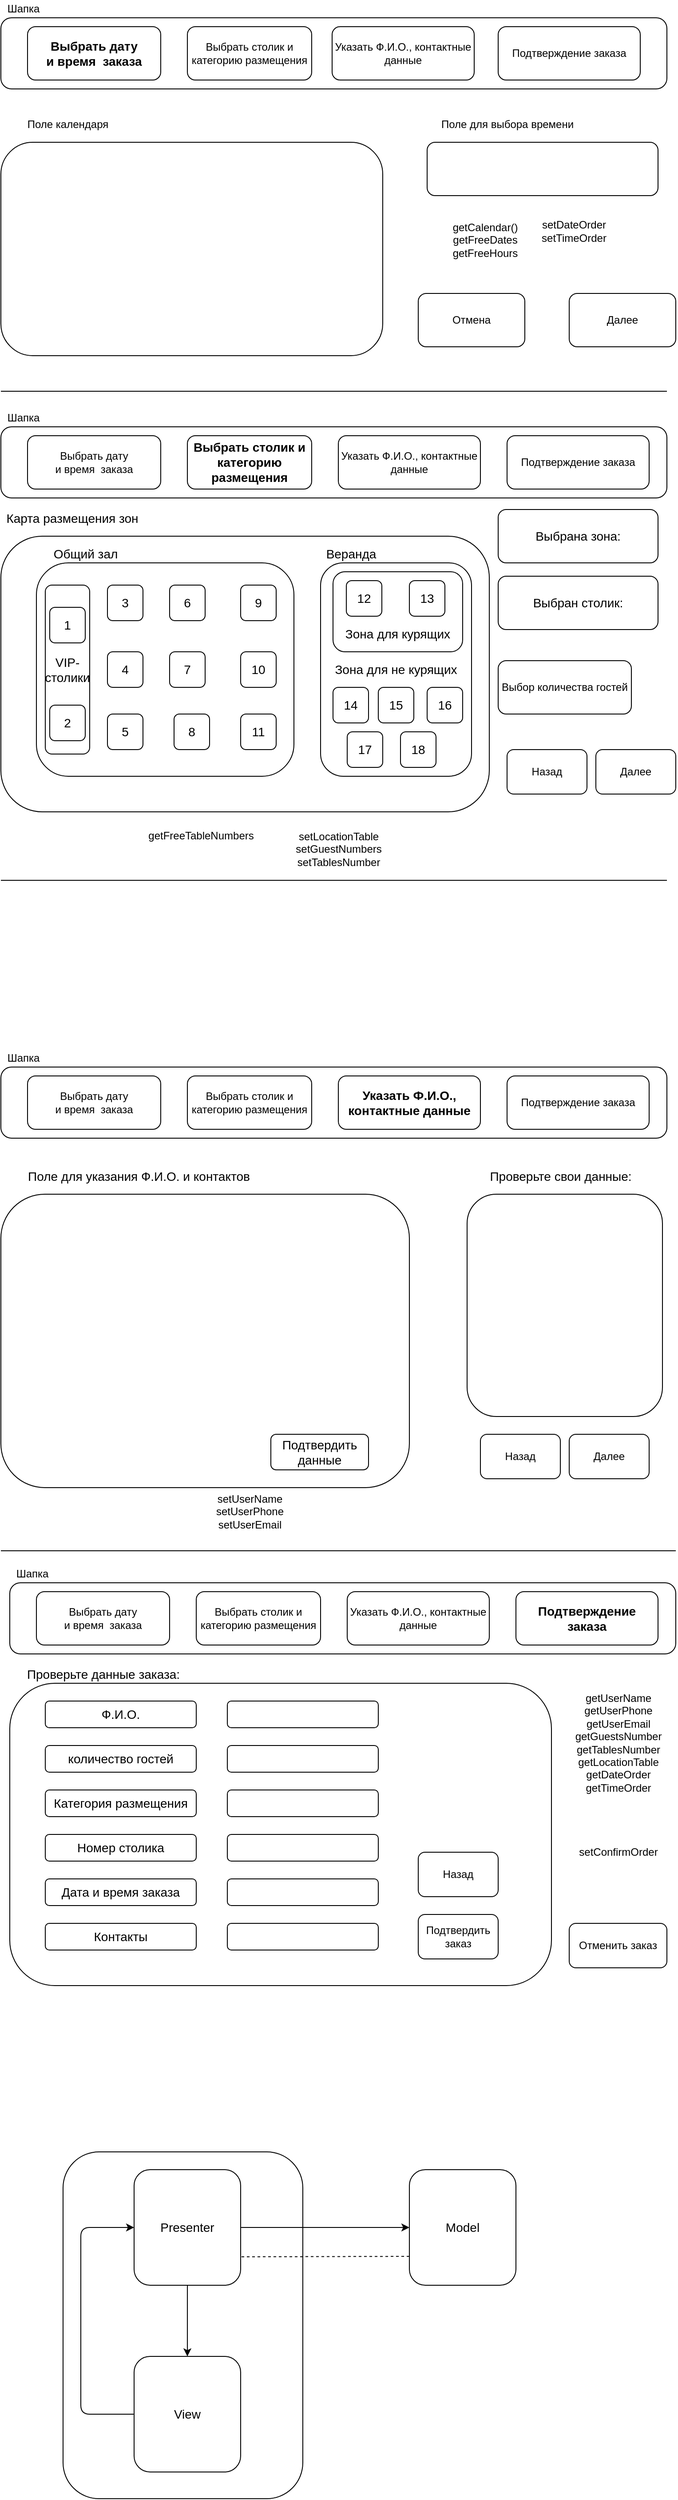 <mxfile>
    <diagram id="w9d65mFprSii6VmmVjMo" name="Страница 1">
        <mxGraphModel dx="860" dy="478" grid="1" gridSize="10" guides="1" tooltips="1" connect="1" arrows="1" fold="1" page="1" pageScale="1" pageWidth="827" pageHeight="1169" math="0" shadow="0">
            <root>
                <mxCell id="0"/>
                <mxCell id="1" parent="0"/>
                <mxCell id="13" value="" style="rounded=1;whiteSpace=wrap;html=1;fontSize=12;" parent="1" vertex="1">
                    <mxGeometry x="40" y="170" width="430" height="240" as="geometry"/>
                </mxCell>
                <mxCell id="14" value="Поле календаря" style="text;html=1;align=center;verticalAlign=middle;resizable=0;points=[];autosize=1;strokeColor=none;fillColor=none;fontSize=12;" parent="1" vertex="1">
                    <mxGeometry x="60" y="140" width="110" height="20" as="geometry"/>
                </mxCell>
                <mxCell id="15" value="" style="rounded=1;whiteSpace=wrap;html=1;fontSize=12;" parent="1" vertex="1">
                    <mxGeometry x="520" y="170" width="260" height="60" as="geometry"/>
                </mxCell>
                <mxCell id="16" value="Поле для выбора времени" style="text;html=1;align=center;verticalAlign=middle;resizable=0;points=[];autosize=1;strokeColor=none;fillColor=none;fontSize=12;" parent="1" vertex="1">
                    <mxGeometry x="530" y="140" width="160" height="20" as="geometry"/>
                </mxCell>
                <mxCell id="17" value="Далее" style="rounded=1;whiteSpace=wrap;html=1;fontSize=12;" parent="1" vertex="1">
                    <mxGeometry x="680" y="340" width="120" height="60" as="geometry"/>
                </mxCell>
                <mxCell id="18" value="Отмена" style="rounded=1;whiteSpace=wrap;html=1;fontSize=12;" parent="1" vertex="1">
                    <mxGeometry x="510" y="340" width="120" height="60" as="geometry"/>
                </mxCell>
                <mxCell id="19" value="" style="endArrow=none;html=1;fontSize=12;" parent="1" edge="1">
                    <mxGeometry width="50" height="50" relative="1" as="geometry">
                        <mxPoint x="40" y="450" as="sourcePoint"/>
                        <mxPoint x="790" y="450" as="targetPoint"/>
                    </mxGeometry>
                </mxCell>
                <mxCell id="20" value="" style="group" parent="1" vertex="1" connectable="0">
                    <mxGeometry x="40" y="10" width="750" height="100" as="geometry"/>
                </mxCell>
                <mxCell id="4" value="" style="rounded=1;whiteSpace=wrap;html=1;" parent="20" vertex="1">
                    <mxGeometry y="20" width="750" height="80" as="geometry"/>
                </mxCell>
                <mxCell id="5" value="Шапка" style="text;html=1;align=center;verticalAlign=middle;resizable=0;points=[];autosize=1;strokeColor=none;fillColor=none;" parent="20" vertex="1">
                    <mxGeometry width="50" height="20" as="geometry"/>
                </mxCell>
                <mxCell id="8" value="Выбрать дату&lt;br style=&quot;font-size: 14px;&quot;&gt;и время&amp;nbsp; заказа" style="rounded=1;whiteSpace=wrap;html=1;fontStyle=1;fontSize=14;" parent="20" vertex="1">
                    <mxGeometry x="30" y="30" width="150" height="60" as="geometry"/>
                </mxCell>
                <mxCell id="10" value="Выбрать столик и категорию размещения" style="rounded=1;whiteSpace=wrap;html=1;fontStyle=0;fontSize=12;" parent="20" vertex="1">
                    <mxGeometry x="210" y="30" width="140" height="60" as="geometry"/>
                </mxCell>
                <mxCell id="11" value="Указать Ф.И.О., контактные данные" style="rounded=1;whiteSpace=wrap;html=1;fontStyle=0;fontSize=12;" parent="20" vertex="1">
                    <mxGeometry x="373" y="30" width="160" height="60" as="geometry"/>
                </mxCell>
                <mxCell id="70" value="Подтверждение заказа" style="rounded=1;whiteSpace=wrap;html=1;fontStyle=0;fontSize=12;" parent="20" vertex="1">
                    <mxGeometry x="560" y="30" width="160" height="60" as="geometry"/>
                </mxCell>
                <mxCell id="21" value="" style="group" parent="1" vertex="1" connectable="0">
                    <mxGeometry x="40" y="470" width="750" height="100" as="geometry"/>
                </mxCell>
                <mxCell id="22" value="" style="rounded=1;whiteSpace=wrap;html=1;" parent="21" vertex="1">
                    <mxGeometry y="20" width="750" height="80" as="geometry"/>
                </mxCell>
                <mxCell id="23" value="Шапка" style="text;html=1;align=center;verticalAlign=middle;resizable=0;points=[];autosize=1;strokeColor=none;fillColor=none;" parent="21" vertex="1">
                    <mxGeometry width="50" height="20" as="geometry"/>
                </mxCell>
                <mxCell id="24" value="Выбрать дату&lt;br style=&quot;font-size: 12px;&quot;&gt;и время&amp;nbsp; заказа" style="rounded=1;whiteSpace=wrap;html=1;fontStyle=0;fontSize=12;" parent="21" vertex="1">
                    <mxGeometry x="30" y="30" width="150" height="60" as="geometry"/>
                </mxCell>
                <mxCell id="25" value="Выбрать столик и категорию размещения" style="rounded=1;whiteSpace=wrap;html=1;fontStyle=1;fontSize=14;" parent="21" vertex="1">
                    <mxGeometry x="210" y="30" width="140" height="60" as="geometry"/>
                </mxCell>
                <mxCell id="26" value="Указать Ф.И.О., контактные данные" style="rounded=1;whiteSpace=wrap;html=1;fontStyle=0;fontSize=12;" parent="21" vertex="1">
                    <mxGeometry x="380" y="30" width="160" height="60" as="geometry"/>
                </mxCell>
                <mxCell id="71" value="Подтверждение заказа" style="rounded=1;whiteSpace=wrap;html=1;fontStyle=0;fontSize=12;" parent="21" vertex="1">
                    <mxGeometry x="570" y="30" width="160" height="60" as="geometry"/>
                </mxCell>
                <mxCell id="28" value="" style="rounded=1;whiteSpace=wrap;html=1;fontSize=14;" parent="1" vertex="1">
                    <mxGeometry x="40" y="613" width="550" height="310" as="geometry"/>
                </mxCell>
                <mxCell id="29" value="Карта размещения зон" style="text;html=1;align=center;verticalAlign=middle;resizable=0;points=[];autosize=1;strokeColor=none;fillColor=none;fontSize=14;" parent="1" vertex="1">
                    <mxGeometry x="40" y="583" width="160" height="20" as="geometry"/>
                </mxCell>
                <mxCell id="30" value="" style="rounded=1;whiteSpace=wrap;html=1;fontSize=14;" parent="1" vertex="1">
                    <mxGeometry x="80" y="643" width="290" height="240" as="geometry"/>
                </mxCell>
                <mxCell id="32" value="Зона для не курящих" style="rounded=1;whiteSpace=wrap;html=1;fontSize=14;" parent="1" vertex="1">
                    <mxGeometry x="400" y="643" width="170" height="240" as="geometry"/>
                </mxCell>
                <mxCell id="33" value="&lt;br&gt;&lt;br&gt;&lt;br&gt;Зона для курящих" style="rounded=1;whiteSpace=wrap;html=1;fontSize=14;" parent="1" vertex="1">
                    <mxGeometry x="414" y="653" width="146" height="90" as="geometry"/>
                </mxCell>
                <mxCell id="35" value="Веранда" style="text;html=1;align=center;verticalAlign=middle;resizable=0;points=[];autosize=1;strokeColor=none;fillColor=none;fontSize=14;" parent="1" vertex="1">
                    <mxGeometry x="399" y="623" width="70" height="20" as="geometry"/>
                </mxCell>
                <mxCell id="36" value="Общий зал" style="text;html=1;align=center;verticalAlign=middle;resizable=0;points=[];autosize=1;strokeColor=none;fillColor=none;fontSize=14;" parent="1" vertex="1">
                    <mxGeometry x="90" y="623" width="90" height="20" as="geometry"/>
                </mxCell>
                <mxCell id="37" value="VIP- столики" style="rounded=1;whiteSpace=wrap;html=1;fontSize=14;" parent="1" vertex="1">
                    <mxGeometry x="90" y="668" width="50" height="190" as="geometry"/>
                </mxCell>
                <mxCell id="38" value="Выбрана зона:" style="rounded=1;whiteSpace=wrap;html=1;fontSize=14;" parent="1" vertex="1">
                    <mxGeometry x="600" y="583" width="180" height="60" as="geometry"/>
                </mxCell>
                <mxCell id="39" value="Выбран столик:" style="rounded=1;whiteSpace=wrap;html=1;fontSize=14;" parent="1" vertex="1">
                    <mxGeometry x="600" y="658" width="180" height="60" as="geometry"/>
                </mxCell>
                <mxCell id="40" value="3" style="rounded=1;whiteSpace=wrap;html=1;fontSize=14;" parent="1" vertex="1">
                    <mxGeometry x="160" y="668" width="40" height="40" as="geometry"/>
                </mxCell>
                <mxCell id="41" value="6" style="rounded=1;whiteSpace=wrap;html=1;fontSize=14;" parent="1" vertex="1">
                    <mxGeometry x="230" y="668" width="40" height="40" as="geometry"/>
                </mxCell>
                <mxCell id="42" value="9" style="rounded=1;whiteSpace=wrap;html=1;fontSize=14;" parent="1" vertex="1">
                    <mxGeometry x="310" y="668" width="40" height="40" as="geometry"/>
                </mxCell>
                <mxCell id="43" value="10" style="rounded=1;whiteSpace=wrap;html=1;fontSize=14;" parent="1" vertex="1">
                    <mxGeometry x="310" y="743" width="40" height="40" as="geometry"/>
                </mxCell>
                <mxCell id="44" value="7" style="rounded=1;whiteSpace=wrap;html=1;fontSize=14;" parent="1" vertex="1">
                    <mxGeometry x="230" y="743" width="40" height="40" as="geometry"/>
                </mxCell>
                <mxCell id="45" value="4" style="rounded=1;whiteSpace=wrap;html=1;fontSize=14;" parent="1" vertex="1">
                    <mxGeometry x="160" y="743" width="40" height="40" as="geometry"/>
                </mxCell>
                <mxCell id="46" value="5" style="rounded=1;whiteSpace=wrap;html=1;fontSize=14;" parent="1" vertex="1">
                    <mxGeometry x="160" y="813" width="40" height="40" as="geometry"/>
                </mxCell>
                <mxCell id="47" value="8" style="rounded=1;whiteSpace=wrap;html=1;fontSize=14;" parent="1" vertex="1">
                    <mxGeometry x="235" y="813" width="40" height="40" as="geometry"/>
                </mxCell>
                <mxCell id="48" value="11" style="rounded=1;whiteSpace=wrap;html=1;fontSize=14;" parent="1" vertex="1">
                    <mxGeometry x="310" y="813" width="40" height="40" as="geometry"/>
                </mxCell>
                <mxCell id="49" value="14" style="rounded=1;whiteSpace=wrap;html=1;fontSize=14;" parent="1" vertex="1">
                    <mxGeometry x="414" y="783" width="40" height="40" as="geometry"/>
                </mxCell>
                <mxCell id="50" value="15" style="rounded=1;whiteSpace=wrap;html=1;fontSize=14;" parent="1" vertex="1">
                    <mxGeometry x="465" y="783" width="40" height="40" as="geometry"/>
                </mxCell>
                <mxCell id="51" value="16" style="rounded=1;whiteSpace=wrap;html=1;fontSize=14;" parent="1" vertex="1">
                    <mxGeometry x="520" y="783" width="40" height="40" as="geometry"/>
                </mxCell>
                <mxCell id="52" value="18" style="rounded=1;whiteSpace=wrap;html=1;fontSize=14;" parent="1" vertex="1">
                    <mxGeometry x="490" y="833" width="40" height="40" as="geometry"/>
                </mxCell>
                <mxCell id="53" value="17" style="rounded=1;whiteSpace=wrap;html=1;fontSize=14;" parent="1" vertex="1">
                    <mxGeometry x="430" y="833" width="40" height="40" as="geometry"/>
                </mxCell>
                <mxCell id="54" value="12" style="rounded=1;whiteSpace=wrap;html=1;fontSize=14;" parent="1" vertex="1">
                    <mxGeometry x="429" y="663" width="40" height="40" as="geometry"/>
                </mxCell>
                <mxCell id="55" value="13" style="rounded=1;whiteSpace=wrap;html=1;fontSize=14;" parent="1" vertex="1">
                    <mxGeometry x="500" y="663" width="40" height="40" as="geometry"/>
                </mxCell>
                <mxCell id="57" value="1" style="rounded=1;whiteSpace=wrap;html=1;fontSize=14;" parent="1" vertex="1">
                    <mxGeometry x="95" y="693" width="40" height="40" as="geometry"/>
                </mxCell>
                <mxCell id="58" value="2" style="rounded=1;whiteSpace=wrap;html=1;fontSize=14;" parent="1" vertex="1">
                    <mxGeometry x="95" y="803" width="40" height="40" as="geometry"/>
                </mxCell>
                <mxCell id="59" value="Назад" style="rounded=1;whiteSpace=wrap;html=1;fontSize=12;" parent="1" vertex="1">
                    <mxGeometry x="610" y="853" width="90" height="50" as="geometry"/>
                </mxCell>
                <mxCell id="60" value="Далее" style="rounded=1;whiteSpace=wrap;html=1;fontSize=12;" parent="1" vertex="1">
                    <mxGeometry x="710" y="853" width="90" height="50" as="geometry"/>
                </mxCell>
                <mxCell id="61" value="" style="endArrow=none;html=1;fontSize=14;" parent="1" edge="1">
                    <mxGeometry width="50" height="50" relative="1" as="geometry">
                        <mxPoint x="40" y="1000" as="sourcePoint"/>
                        <mxPoint x="790" y="1000" as="targetPoint"/>
                    </mxGeometry>
                </mxCell>
                <mxCell id="63" value="" style="group" parent="1" vertex="1" connectable="0">
                    <mxGeometry x="40" y="1190" width="750" height="120" as="geometry"/>
                </mxCell>
                <mxCell id="64" value="" style="rounded=1;whiteSpace=wrap;html=1;" parent="63" vertex="1">
                    <mxGeometry y="20" width="750" height="80" as="geometry"/>
                </mxCell>
                <mxCell id="65" value="Шапка" style="text;html=1;align=center;verticalAlign=middle;resizable=0;points=[];autosize=1;strokeColor=none;fillColor=none;" parent="63" vertex="1">
                    <mxGeometry width="50" height="20" as="geometry"/>
                </mxCell>
                <mxCell id="66" value="Выбрать дату&lt;br style=&quot;font-size: 12px;&quot;&gt;и время&amp;nbsp; заказа" style="rounded=1;whiteSpace=wrap;html=1;fontStyle=0;fontSize=12;" parent="63" vertex="1">
                    <mxGeometry x="30" y="30" width="150" height="60" as="geometry"/>
                </mxCell>
                <mxCell id="67" value="Выбрать столик и категорию размещения" style="rounded=1;whiteSpace=wrap;html=1;fontStyle=0;fontSize=12;" parent="63" vertex="1">
                    <mxGeometry x="210" y="30" width="140" height="60" as="geometry"/>
                </mxCell>
                <mxCell id="68" value="&lt;font style=&quot;font-size: 14px&quot;&gt;&lt;b&gt;Указать Ф.И.О., контактные данные&lt;/b&gt;&lt;/font&gt;" style="rounded=1;whiteSpace=wrap;html=1;fontStyle=0;fontSize=12;" parent="63" vertex="1">
                    <mxGeometry x="380" y="30" width="160" height="60" as="geometry"/>
                </mxCell>
                <mxCell id="72" value="Подтверждение заказа" style="rounded=1;whiteSpace=wrap;html=1;fontStyle=0;fontSize=12;" parent="63" vertex="1">
                    <mxGeometry x="570" y="30" width="160" height="60" as="geometry"/>
                </mxCell>
                <mxCell id="27" value="Выбор количества гостей" style="rounded=1;whiteSpace=wrap;html=1;fontStyle=0;fontSize=12;" parent="1" vertex="1">
                    <mxGeometry x="600" y="753" width="150" height="60" as="geometry"/>
                </mxCell>
                <mxCell id="73" value="" style="rounded=1;whiteSpace=wrap;html=1;fontSize=14;" parent="1" vertex="1">
                    <mxGeometry x="40" y="1353" width="460" height="330" as="geometry"/>
                </mxCell>
                <mxCell id="74" value="Поле для указания Ф.И.О. и контактов" style="text;html=1;align=center;verticalAlign=middle;resizable=0;points=[];autosize=1;strokeColor=none;fillColor=none;fontSize=14;" parent="1" vertex="1">
                    <mxGeometry x="60" y="1323" width="270" height="20" as="geometry"/>
                </mxCell>
                <mxCell id="75" value="Подтвердить данные" style="rounded=1;whiteSpace=wrap;html=1;fontSize=14;" parent="1" vertex="1">
                    <mxGeometry x="344" y="1623" width="110" height="40" as="geometry"/>
                </mxCell>
                <mxCell id="76" value="Назад" style="rounded=1;whiteSpace=wrap;html=1;fontSize=12;" parent="1" vertex="1">
                    <mxGeometry x="580" y="1623" width="90" height="50" as="geometry"/>
                </mxCell>
                <mxCell id="77" value="Далее" style="rounded=1;whiteSpace=wrap;html=1;fontSize=12;" parent="1" vertex="1">
                    <mxGeometry x="680" y="1623" width="90" height="50" as="geometry"/>
                </mxCell>
                <mxCell id="78" value="" style="rounded=1;whiteSpace=wrap;html=1;fontSize=14;" parent="1" vertex="1">
                    <mxGeometry x="565" y="1353" width="220" height="250" as="geometry"/>
                </mxCell>
                <mxCell id="79" value="Проверьте свои данные:" style="text;html=1;align=center;verticalAlign=middle;resizable=0;points=[];autosize=1;strokeColor=none;fillColor=none;fontSize=14;" parent="1" vertex="1">
                    <mxGeometry x="580" y="1323" width="180" height="20" as="geometry"/>
                </mxCell>
                <mxCell id="80" value="" style="group" parent="1" vertex="1" connectable="0">
                    <mxGeometry x="50" y="1770" width="750" height="120" as="geometry"/>
                </mxCell>
                <mxCell id="81" value="" style="rounded=1;whiteSpace=wrap;html=1;" parent="80" vertex="1">
                    <mxGeometry y="20" width="750" height="80" as="geometry"/>
                </mxCell>
                <mxCell id="82" value="Шапка" style="text;html=1;align=center;verticalAlign=middle;resizable=0;points=[];autosize=1;strokeColor=none;fillColor=none;" parent="80" vertex="1">
                    <mxGeometry width="50" height="20" as="geometry"/>
                </mxCell>
                <mxCell id="83" value="Выбрать дату&lt;br style=&quot;font-size: 12px;&quot;&gt;и время&amp;nbsp; заказа" style="rounded=1;whiteSpace=wrap;html=1;fontStyle=0;fontSize=12;" parent="80" vertex="1">
                    <mxGeometry x="30" y="30" width="150" height="60" as="geometry"/>
                </mxCell>
                <mxCell id="84" value="Выбрать столик и категорию размещения" style="rounded=1;whiteSpace=wrap;html=1;fontStyle=0;fontSize=12;" parent="80" vertex="1">
                    <mxGeometry x="210" y="30" width="140" height="60" as="geometry"/>
                </mxCell>
                <mxCell id="85" value="&lt;font style=&quot;font-size: 12px;&quot;&gt;&lt;span style=&quot;font-size: 12px;&quot;&gt;Указать Ф.И.О., контактные данные&lt;/span&gt;&lt;/font&gt;" style="rounded=1;whiteSpace=wrap;html=1;fontStyle=0;fontSize=12;" parent="80" vertex="1">
                    <mxGeometry x="380" y="30" width="160" height="60" as="geometry"/>
                </mxCell>
                <mxCell id="86" value="&lt;b&gt;&lt;font style=&quot;font-size: 14px&quot;&gt;Подтверждение заказа&lt;/font&gt;&lt;/b&gt;" style="rounded=1;whiteSpace=wrap;html=1;fontStyle=0;fontSize=12;" parent="80" vertex="1">
                    <mxGeometry x="570" y="30" width="160" height="60" as="geometry"/>
                </mxCell>
                <mxCell id="87" value="" style="endArrow=none;html=1;fontSize=14;" parent="1" edge="1">
                    <mxGeometry width="50" height="50" relative="1" as="geometry">
                        <mxPoint x="40" y="1754" as="sourcePoint"/>
                        <mxPoint x="800" y="1754" as="targetPoint"/>
                    </mxGeometry>
                </mxCell>
                <mxCell id="88" value="" style="rounded=1;whiteSpace=wrap;html=1;fontSize=14;" parent="1" vertex="1">
                    <mxGeometry x="50" y="1903" width="610" height="340" as="geometry"/>
                </mxCell>
                <mxCell id="89" value="Проверьте данные заказа:" style="text;html=1;align=center;verticalAlign=middle;resizable=0;points=[];autosize=1;strokeColor=none;fillColor=none;fontSize=14;" parent="1" vertex="1">
                    <mxGeometry x="60" y="1883" width="190" height="20" as="geometry"/>
                </mxCell>
                <mxCell id="90" value="" style="rounded=1;whiteSpace=wrap;html=1;fontSize=14;" parent="1" vertex="1">
                    <mxGeometry x="295" y="1923" width="170" height="30" as="geometry"/>
                </mxCell>
                <mxCell id="91" value="" style="rounded=1;whiteSpace=wrap;html=1;fontSize=14;" parent="1" vertex="1">
                    <mxGeometry x="295" y="1973" width="170" height="30" as="geometry"/>
                </mxCell>
                <mxCell id="92" value="" style="rounded=1;whiteSpace=wrap;html=1;fontSize=14;" parent="1" vertex="1">
                    <mxGeometry x="295" y="2023" width="170" height="30" as="geometry"/>
                </mxCell>
                <mxCell id="93" value="" style="rounded=1;whiteSpace=wrap;html=1;fontSize=14;" parent="1" vertex="1">
                    <mxGeometry x="295" y="2073" width="170" height="30" as="geometry"/>
                </mxCell>
                <mxCell id="94" value="" style="rounded=1;whiteSpace=wrap;html=1;fontSize=14;" parent="1" vertex="1">
                    <mxGeometry x="295" y="2123" width="170" height="30" as="geometry"/>
                </mxCell>
                <mxCell id="95" value="" style="rounded=1;whiteSpace=wrap;html=1;fontSize=14;" parent="1" vertex="1">
                    <mxGeometry x="295" y="2173" width="170" height="30" as="geometry"/>
                </mxCell>
                <mxCell id="96" value="Ф.И.О." style="rounded=1;whiteSpace=wrap;html=1;fontSize=14;" parent="1" vertex="1">
                    <mxGeometry x="90" y="1923" width="170" height="30" as="geometry"/>
                </mxCell>
                <mxCell id="97" value="количество гостей" style="rounded=1;whiteSpace=wrap;html=1;fontSize=14;" parent="1" vertex="1">
                    <mxGeometry x="90" y="1973" width="170" height="30" as="geometry"/>
                </mxCell>
                <mxCell id="98" value="Категория размещения" style="rounded=1;whiteSpace=wrap;html=1;fontSize=14;" parent="1" vertex="1">
                    <mxGeometry x="90" y="2023" width="170" height="30" as="geometry"/>
                </mxCell>
                <mxCell id="99" value="Номер столика" style="rounded=1;whiteSpace=wrap;html=1;fontSize=14;" parent="1" vertex="1">
                    <mxGeometry x="90" y="2073" width="170" height="30" as="geometry"/>
                </mxCell>
                <mxCell id="100" value="Дата и время заказа" style="rounded=1;whiteSpace=wrap;html=1;fontSize=14;" parent="1" vertex="1">
                    <mxGeometry x="90" y="2123" width="170" height="30" as="geometry"/>
                </mxCell>
                <mxCell id="101" value="Контакты" style="rounded=1;whiteSpace=wrap;html=1;fontSize=14;" parent="1" vertex="1">
                    <mxGeometry x="90" y="2173" width="170" height="30" as="geometry"/>
                </mxCell>
                <mxCell id="102" value="Назад" style="rounded=1;whiteSpace=wrap;html=1;fontSize=12;" parent="1" vertex="1">
                    <mxGeometry x="510" y="2093" width="90" height="50" as="geometry"/>
                </mxCell>
                <mxCell id="103" value="Подтвердить заказ" style="rounded=1;whiteSpace=wrap;html=1;fontSize=12;" parent="1" vertex="1">
                    <mxGeometry x="510" y="2163" width="90" height="50" as="geometry"/>
                </mxCell>
                <mxCell id="104" value="Отменить заказ" style="rounded=1;whiteSpace=wrap;html=1;fontSize=12;" parent="1" vertex="1">
                    <mxGeometry x="680" y="2173" width="110" height="50" as="geometry"/>
                </mxCell>
                <mxCell id="105" value="" style="rounded=1;whiteSpace=wrap;html=1;fontSize=12;" parent="1" vertex="1">
                    <mxGeometry x="110" y="2430" width="270" height="390" as="geometry"/>
                </mxCell>
                <mxCell id="106" value="View" style="rounded=1;whiteSpace=wrap;html=1;fontSize=14;" parent="1" vertex="1">
                    <mxGeometry x="190" y="2660" width="120" height="130" as="geometry"/>
                </mxCell>
                <mxCell id="107" value="Presenter" style="rounded=1;whiteSpace=wrap;html=1;fontSize=14;" parent="1" vertex="1">
                    <mxGeometry x="190" y="2450" width="120" height="130" as="geometry"/>
                </mxCell>
                <mxCell id="108" value="Model" style="rounded=1;whiteSpace=wrap;html=1;fontSize=14;" parent="1" vertex="1">
                    <mxGeometry x="500" y="2450" width="120" height="130" as="geometry"/>
                </mxCell>
                <mxCell id="109" value="" style="endArrow=classic;html=1;fontSize=14;exitX=1;exitY=0.5;exitDx=0;exitDy=0;entryX=0;entryY=0.5;entryDx=0;entryDy=0;" parent="1" source="107" target="108" edge="1">
                    <mxGeometry width="50" height="50" relative="1" as="geometry">
                        <mxPoint x="490" y="2680" as="sourcePoint"/>
                        <mxPoint x="540" y="2630" as="targetPoint"/>
                    </mxGeometry>
                </mxCell>
                <mxCell id="110" value="" style="endArrow=classic;html=1;fontSize=14;entryX=0;entryY=0.5;entryDx=0;entryDy=0;exitX=0;exitY=0.5;exitDx=0;exitDy=0;" parent="1" source="106" target="107" edge="1">
                    <mxGeometry width="50" height="50" relative="1" as="geometry">
                        <mxPoint x="580" y="2730" as="sourcePoint"/>
                        <mxPoint x="450" y="2730" as="targetPoint"/>
                        <Array as="points">
                            <mxPoint x="130" y="2725"/>
                            <mxPoint x="130" y="2515"/>
                        </Array>
                    </mxGeometry>
                </mxCell>
                <mxCell id="111" value="" style="endArrow=classic;html=1;fontSize=14;exitX=0.5;exitY=1;exitDx=0;exitDy=0;entryX=0.5;entryY=0;entryDx=0;entryDy=0;" parent="1" source="107" target="106" edge="1">
                    <mxGeometry width="50" height="50" relative="1" as="geometry">
                        <mxPoint x="490" y="2680" as="sourcePoint"/>
                        <mxPoint x="490" y="2640" as="targetPoint"/>
                    </mxGeometry>
                </mxCell>
                <mxCell id="112" value="" style="endArrow=none;dashed=1;html=1;fontSize=14;exitX=0;exitY=0.75;exitDx=0;exitDy=0;" parent="1" source="108" edge="1">
                    <mxGeometry width="50" height="50" relative="1" as="geometry">
                        <mxPoint x="490" y="2680" as="sourcePoint"/>
                        <mxPoint x="310" y="2548" as="targetPoint"/>
                    </mxGeometry>
                </mxCell>
                <mxCell id="113" value="getCalendar()&lt;br&gt;getFreeDates&lt;br&gt;getFreeHours" style="text;html=1;align=center;verticalAlign=middle;resizable=0;points=[];autosize=1;strokeColor=none;fillColor=none;" parent="1" vertex="1">
                    <mxGeometry x="540" y="255" width="90" height="50" as="geometry"/>
                </mxCell>
                <mxCell id="114" value="setDateOrder&lt;br&gt;setTimeOrder" style="text;html=1;align=center;verticalAlign=middle;resizable=0;points=[];autosize=1;strokeColor=none;fillColor=none;" parent="1" vertex="1">
                    <mxGeometry x="640" y="255" width="90" height="30" as="geometry"/>
                </mxCell>
                <mxCell id="116" value="getFreeTableNumbers&lt;br&gt;" style="text;html=1;align=center;verticalAlign=middle;resizable=0;points=[];autosize=1;strokeColor=none;fillColor=none;" parent="1" vertex="1">
                    <mxGeometry x="200" y="940" width="130" height="20" as="geometry"/>
                </mxCell>
                <mxCell id="118" value="setLocationTable&lt;br&gt;setGuestNumbers&lt;br&gt;setTablesNumber" style="text;html=1;align=center;verticalAlign=middle;resizable=0;points=[];autosize=1;strokeColor=none;fillColor=none;" parent="1" vertex="1">
                    <mxGeometry x="365" y="940" width="110" height="50" as="geometry"/>
                </mxCell>
                <mxCell id="119" value="setUserName&lt;br&gt;setUserPhone&lt;br&gt;setUserEmail" style="text;html=1;align=center;verticalAlign=middle;resizable=0;points=[];autosize=1;strokeColor=none;fillColor=none;" parent="1" vertex="1">
                    <mxGeometry x="275" y="1685" width="90" height="50" as="geometry"/>
                </mxCell>
                <mxCell id="120" value="getUserName&lt;br&gt;getUserPhone&lt;br&gt;getUserEmail&lt;br&gt;getGuestsNumber&lt;br&gt;getTablesNumber&lt;br&gt;getLocationTable&lt;br&gt;getDateOrder&lt;br&gt;getTimeOrder" style="text;html=1;align=center;verticalAlign=middle;resizable=0;points=[];autosize=1;strokeColor=none;fillColor=none;" parent="1" vertex="1">
                    <mxGeometry x="680" y="1910" width="110" height="120" as="geometry"/>
                </mxCell>
                <mxCell id="121" value="setConfirmOrder" style="text;html=1;align=center;verticalAlign=middle;resizable=0;points=[];autosize=1;strokeColor=none;fillColor=none;" parent="1" vertex="1">
                    <mxGeometry x="685" y="2083" width="100" height="20" as="geometry"/>
                </mxCell>
            </root>
        </mxGraphModel>
    </diagram>
</mxfile>